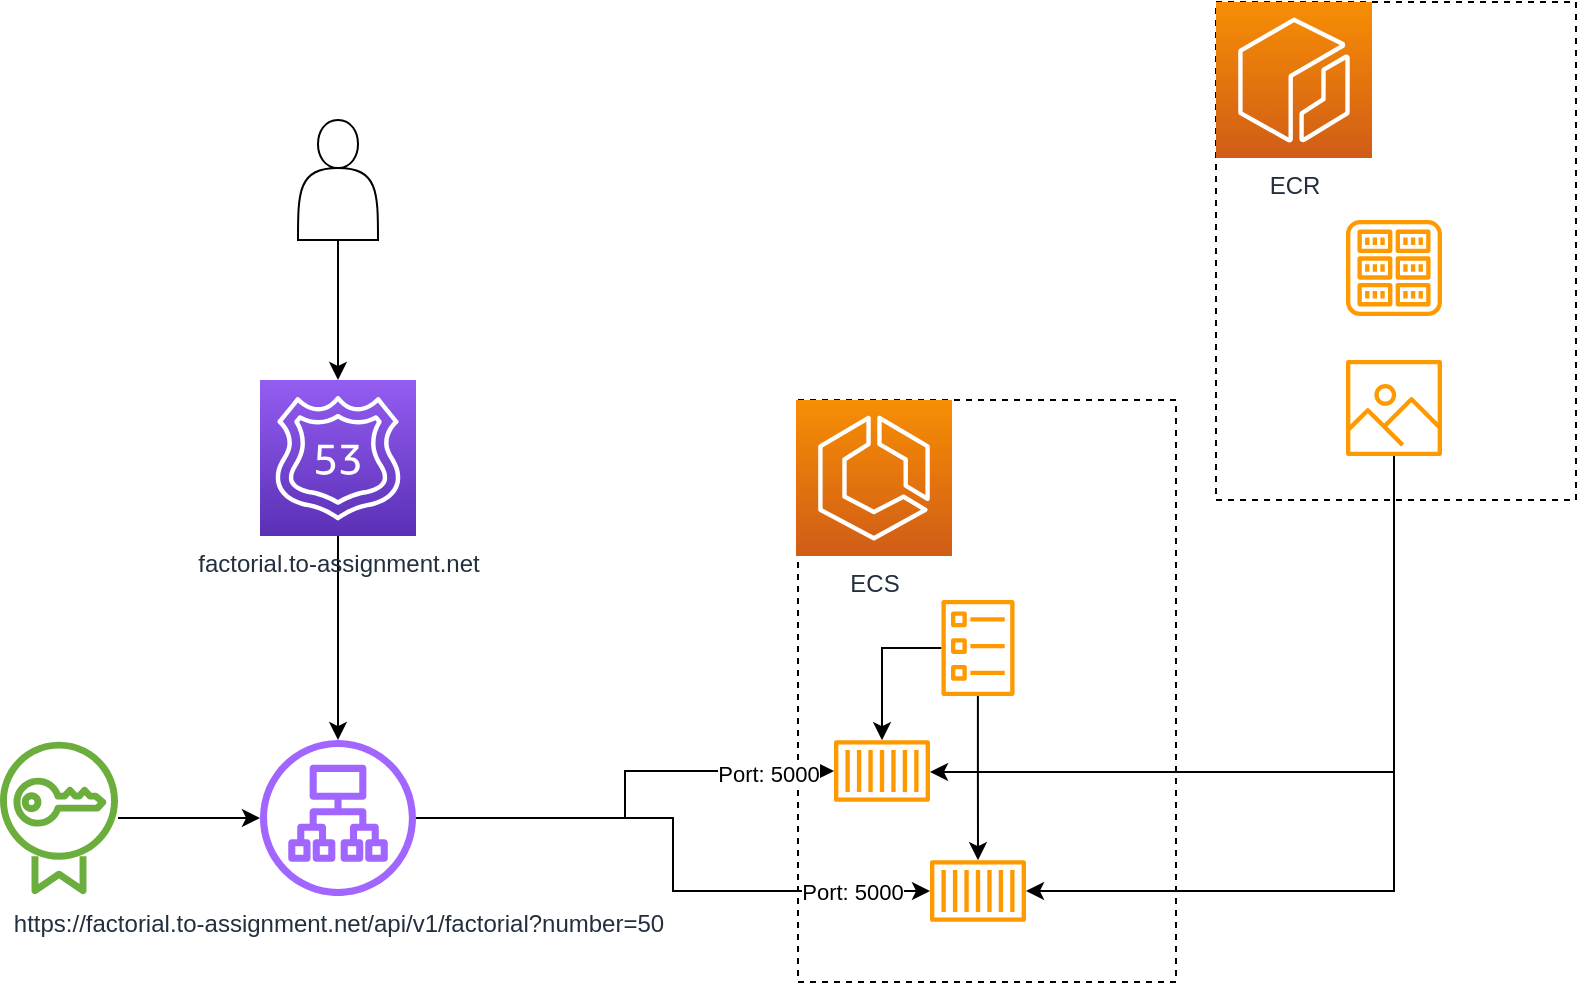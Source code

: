 <mxfile version="15.1.4" type="google"><diagram id="k_CRlZFCBvERGzUwoSNf" name="Page-1"><mxGraphModel dx="1673" dy="879" grid="1" gridSize="10" guides="1" tooltips="1" connect="1" arrows="1" fold="1" page="1" pageScale="1" pageWidth="850" pageHeight="1100" math="0" shadow="0"><root><mxCell id="0"/><mxCell id="1" parent="0"/><mxCell id="EM7k5-CKb9liNwoEOpnm-17" value="" style="rounded=0;whiteSpace=wrap;html=1;fillColor=none;dashed=1;" vertex="1" parent="1"><mxGeometry x="429" y="269" width="189" height="291" as="geometry"/></mxCell><mxCell id="EM7k5-CKb9liNwoEOpnm-10" value="" style="rounded=0;whiteSpace=wrap;html=1;fillColor=none;dashed=1;" vertex="1" parent="1"><mxGeometry x="638" y="70" width="180" height="249" as="geometry"/></mxCell><mxCell id="EM7k5-CKb9liNwoEOpnm-4" style="edgeStyle=orthogonalEdgeStyle;rounded=0;orthogonalLoop=1;jettySize=auto;html=1;" edge="1" parent="1" source="68HSTiPWT3TKf6QoV_aG-1" target="EM7k5-CKb9liNwoEOpnm-1"><mxGeometry relative="1" as="geometry"/></mxCell><mxCell id="EM7k5-CKb9liNwoEOpnm-5" value="Port: 5000" style="edgeLabel;html=1;align=center;verticalAlign=middle;resizable=0;points=[];" vertex="1" connectable="0" parent="EM7k5-CKb9liNwoEOpnm-4"><mxGeometry x="0.716" y="-1" relative="1" as="geometry"><mxPoint as="offset"/></mxGeometry></mxCell><mxCell id="EM7k5-CKb9liNwoEOpnm-6" style="edgeStyle=orthogonalEdgeStyle;rounded=0;orthogonalLoop=1;jettySize=auto;html=1;" edge="1" parent="1" source="68HSTiPWT3TKf6QoV_aG-1" target="68HSTiPWT3TKf6QoV_aG-3"><mxGeometry relative="1" as="geometry"/></mxCell><mxCell id="EM7k5-CKb9liNwoEOpnm-8" value="Port: 5000" style="edgeLabel;html=1;align=center;verticalAlign=middle;resizable=0;points=[];" vertex="1" connectable="0" parent="EM7k5-CKb9liNwoEOpnm-6"><mxGeometry x="0.809" y="-1" relative="1" as="geometry"><mxPoint x="-11" y="-1" as="offset"/></mxGeometry></mxCell><mxCell id="68HSTiPWT3TKf6QoV_aG-1" value="https://factorial.to-assignment.net/api/v1/factorial?number=50" style="sketch=0;outlineConnect=0;fontColor=#232F3E;gradientColor=none;fillColor=#A166FF;strokeColor=none;dashed=0;verticalLabelPosition=bottom;verticalAlign=top;align=center;html=1;fontSize=12;fontStyle=0;aspect=fixed;pointerEvents=1;shape=mxgraph.aws4.application_load_balancer;" parent="1" vertex="1"><mxGeometry x="160" y="439" width="78" height="78" as="geometry"/></mxCell><mxCell id="68HSTiPWT3TKf6QoV_aG-2" value="ECS" style="sketch=0;points=[[0,0,0],[0.25,0,0],[0.5,0,0],[0.75,0,0],[1,0,0],[0,1,0],[0.25,1,0],[0.5,1,0],[0.75,1,0],[1,1,0],[0,0.25,0],[0,0.5,0],[0,0.75,0],[1,0.25,0],[1,0.5,0],[1,0.75,0]];outlineConnect=0;fontColor=#232F3E;gradientColor=#F78E04;gradientDirection=north;fillColor=#D05C17;strokeColor=#ffffff;dashed=0;verticalLabelPosition=bottom;verticalAlign=top;align=center;html=1;fontSize=12;fontStyle=0;aspect=fixed;shape=mxgraph.aws4.resourceIcon;resIcon=mxgraph.aws4.ecs;" parent="1" vertex="1"><mxGeometry x="428" y="269" width="78" height="78" as="geometry"/></mxCell><mxCell id="68HSTiPWT3TKf6QoV_aG-11" style="edgeStyle=orthogonalEdgeStyle;rounded=0;orthogonalLoop=1;jettySize=auto;html=1;startArrow=classic;startFill=1;endArrow=none;endFill=0;" parent="1" source="68HSTiPWT3TKf6QoV_aG-3" target="68HSTiPWT3TKf6QoV_aG-7" edge="1"><mxGeometry relative="1" as="geometry"/></mxCell><mxCell id="68HSTiPWT3TKf6QoV_aG-3" value="" style="sketch=0;outlineConnect=0;fontColor=#232F3E;gradientColor=none;fillColor=#FF9900;strokeColor=none;dashed=0;verticalLabelPosition=bottom;verticalAlign=top;align=center;html=1;fontSize=12;fontStyle=0;aspect=fixed;pointerEvents=1;shape=mxgraph.aws4.container_1;" parent="1" vertex="1"><mxGeometry x="495" y="499" width="48" height="31" as="geometry"/></mxCell><mxCell id="EM7k5-CKb9liNwoEOpnm-15" style="edgeStyle=orthogonalEdgeStyle;rounded=0;orthogonalLoop=1;jettySize=auto;html=1;" edge="1" parent="1" source="68HSTiPWT3TKf6QoV_aG-4" target="EM7k5-CKb9liNwoEOpnm-1"><mxGeometry relative="1" as="geometry"/></mxCell><mxCell id="EM7k5-CKb9liNwoEOpnm-16" style="edgeStyle=orthogonalEdgeStyle;rounded=0;orthogonalLoop=1;jettySize=auto;html=1;" edge="1" parent="1" source="68HSTiPWT3TKf6QoV_aG-4" target="68HSTiPWT3TKf6QoV_aG-3"><mxGeometry relative="1" as="geometry"/></mxCell><mxCell id="68HSTiPWT3TKf6QoV_aG-4" value="" style="sketch=0;outlineConnect=0;fontColor=#232F3E;gradientColor=none;fillColor=#FF9900;strokeColor=none;dashed=0;verticalLabelPosition=bottom;verticalAlign=top;align=center;html=1;fontSize=12;fontStyle=0;aspect=fixed;pointerEvents=1;shape=mxgraph.aws4.ecs_task;" parent="1" vertex="1"><mxGeometry x="500.5" y="369" width="37" height="48" as="geometry"/></mxCell><mxCell id="68HSTiPWT3TKf6QoV_aG-5" value="ECR" style="sketch=0;points=[[0,0,0],[0.25,0,0],[0.5,0,0],[0.75,0,0],[1,0,0],[0,1,0],[0.25,1,0],[0.5,1,0],[0.75,1,0],[1,1,0],[0,0.25,0],[0,0.5,0],[0,0.75,0],[1,0.25,0],[1,0.5,0],[1,0.75,0]];outlineConnect=0;fontColor=#232F3E;gradientColor=#F78E04;gradientDirection=north;fillColor=#D05C17;strokeColor=#ffffff;dashed=0;verticalLabelPosition=bottom;verticalAlign=top;align=center;html=1;fontSize=12;fontStyle=0;aspect=fixed;shape=mxgraph.aws4.resourceIcon;resIcon=mxgraph.aws4.ecr;" parent="1" vertex="1"><mxGeometry x="638" y="70" width="78" height="78" as="geometry"/></mxCell><mxCell id="68HSTiPWT3TKf6QoV_aG-6" value="" style="sketch=0;outlineConnect=0;fontColor=#232F3E;gradientColor=none;fillColor=#FF9900;strokeColor=none;dashed=0;verticalLabelPosition=bottom;verticalAlign=top;align=center;html=1;fontSize=12;fontStyle=0;aspect=fixed;pointerEvents=1;shape=mxgraph.aws4.registry;" parent="1" vertex="1"><mxGeometry x="703" y="179" width="48" height="48" as="geometry"/></mxCell><mxCell id="EM7k5-CKb9liNwoEOpnm-14" style="edgeStyle=orthogonalEdgeStyle;rounded=0;orthogonalLoop=1;jettySize=auto;html=1;" edge="1" parent="1" source="68HSTiPWT3TKf6QoV_aG-7" target="EM7k5-CKb9liNwoEOpnm-1"><mxGeometry relative="1" as="geometry"><Array as="points"><mxPoint x="727" y="455"/></Array></mxGeometry></mxCell><mxCell id="68HSTiPWT3TKf6QoV_aG-7" value="" style="sketch=0;outlineConnect=0;fontColor=#232F3E;gradientColor=none;fillColor=#FF9900;strokeColor=none;dashed=0;verticalLabelPosition=bottom;verticalAlign=top;align=center;html=1;fontSize=12;fontStyle=0;aspect=fixed;pointerEvents=1;shape=mxgraph.aws4.container_registry_image;" parent="1" vertex="1"><mxGeometry x="703" y="249" width="48" height="48" as="geometry"/></mxCell><mxCell id="EM7k5-CKb9liNwoEOpnm-11" style="edgeStyle=orthogonalEdgeStyle;rounded=0;orthogonalLoop=1;jettySize=auto;html=1;entryX=0.5;entryY=0;entryDx=0;entryDy=0;entryPerimeter=0;" edge="1" parent="1" source="68HSTiPWT3TKf6QoV_aG-12" target="EM7k5-CKb9liNwoEOpnm-12"><mxGeometry relative="1" as="geometry"/></mxCell><mxCell id="68HSTiPWT3TKf6QoV_aG-12" value="" style="shape=actor;whiteSpace=wrap;html=1;" parent="1" vertex="1"><mxGeometry x="179" y="129" width="40" height="60" as="geometry"/></mxCell><mxCell id="EM7k5-CKb9liNwoEOpnm-1" value="" style="sketch=0;outlineConnect=0;fontColor=#232F3E;gradientColor=none;fillColor=#FF9900;strokeColor=none;dashed=0;verticalLabelPosition=bottom;verticalAlign=top;align=center;html=1;fontSize=12;fontStyle=0;aspect=fixed;pointerEvents=1;shape=mxgraph.aws4.container_1;" vertex="1" parent="1"><mxGeometry x="447" y="439" width="48" height="31" as="geometry"/></mxCell><mxCell id="EM7k5-CKb9liNwoEOpnm-13" style="edgeStyle=orthogonalEdgeStyle;rounded=0;orthogonalLoop=1;jettySize=auto;html=1;" edge="1" parent="1" source="EM7k5-CKb9liNwoEOpnm-12" target="68HSTiPWT3TKf6QoV_aG-1"><mxGeometry relative="1" as="geometry"/></mxCell><mxCell id="EM7k5-CKb9liNwoEOpnm-12" value="factorial.to-assignment.net" style="sketch=0;points=[[0,0,0],[0.25,0,0],[0.5,0,0],[0.75,0,0],[1,0,0],[0,1,0],[0.25,1,0],[0.5,1,0],[0.75,1,0],[1,1,0],[0,0.25,0],[0,0.5,0],[0,0.75,0],[1,0.25,0],[1,0.5,0],[1,0.75,0]];outlineConnect=0;fontColor=#232F3E;gradientColor=#945DF2;gradientDirection=north;fillColor=#5A30B5;strokeColor=#ffffff;dashed=0;verticalLabelPosition=bottom;verticalAlign=top;align=center;html=1;fontSize=12;fontStyle=0;aspect=fixed;shape=mxgraph.aws4.resourceIcon;resIcon=mxgraph.aws4.route_53;" vertex="1" parent="1"><mxGeometry x="160" y="259" width="78" height="78" as="geometry"/></mxCell><mxCell id="EM7k5-CKb9liNwoEOpnm-19" style="edgeStyle=orthogonalEdgeStyle;rounded=0;orthogonalLoop=1;jettySize=auto;html=1;" edge="1" parent="1" source="EM7k5-CKb9liNwoEOpnm-18" target="68HSTiPWT3TKf6QoV_aG-1"><mxGeometry relative="1" as="geometry"><mxPoint x="150" y="480.0" as="targetPoint"/></mxGeometry></mxCell><mxCell id="EM7k5-CKb9liNwoEOpnm-18" value="" style="sketch=0;outlineConnect=0;fontColor=#232F3E;gradientColor=none;fillColor=#6CAE3E;strokeColor=none;dashed=0;verticalLabelPosition=bottom;verticalAlign=top;align=center;html=1;fontSize=12;fontStyle=0;aspect=fixed;pointerEvents=1;shape=mxgraph.aws4.certificate_manager;" vertex="1" parent="1"><mxGeometry x="30" y="439" width="59" height="78" as="geometry"/></mxCell></root></mxGraphModel></diagram></mxfile>
